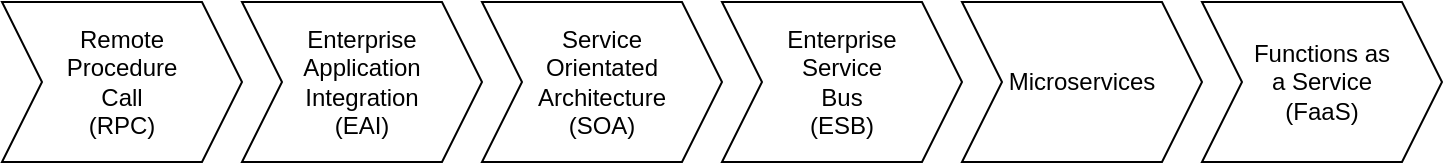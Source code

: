 <mxfile version="13.1.3">
    <diagram id="6hGFLwfOUW9BJ-s0fimq" name="Page-1">
        <mxGraphModel dx="915" dy="830" grid="1" gridSize="10" guides="1" tooltips="1" connect="1" arrows="1" fold="1" page="1" pageScale="1" pageWidth="827" pageHeight="1169" math="0" shadow="0">
            <root>
                <mxCell id="0"/>
                <mxCell id="1" parent="0"/>
                <mxCell id="2" value="Remote&lt;br&gt;Procedure&lt;br&gt;Call&lt;br&gt;(RPC)" style="shape=step;perimeter=stepPerimeter;whiteSpace=wrap;html=1;fixedSize=1;" vertex="1" parent="1">
                    <mxGeometry x="30" y="260" width="120" height="80" as="geometry"/>
                </mxCell>
                <mxCell id="3" value="Enterprise&lt;br&gt;Application&lt;br&gt;Integration&lt;br&gt;(EAI)" style="shape=step;perimeter=stepPerimeter;whiteSpace=wrap;html=1;fixedSize=1;" vertex="1" parent="1">
                    <mxGeometry x="150" y="260" width="120" height="80" as="geometry"/>
                </mxCell>
                <mxCell id="4" value="Service&lt;br&gt;Orientated&lt;br&gt;Architecture&lt;br&gt;(SOA)" style="shape=step;perimeter=stepPerimeter;whiteSpace=wrap;html=1;fixedSize=1;" vertex="1" parent="1">
                    <mxGeometry x="270" y="260" width="120" height="80" as="geometry"/>
                </mxCell>
                <mxCell id="5" value="Enterprise&lt;br&gt;Service&lt;br&gt;Bus&lt;br&gt;(ESB)" style="shape=step;perimeter=stepPerimeter;whiteSpace=wrap;html=1;fixedSize=1;" vertex="1" parent="1">
                    <mxGeometry x="390" y="260" width="120" height="80" as="geometry"/>
                </mxCell>
                <mxCell id="6" value="Microservices" style="shape=step;perimeter=stepPerimeter;whiteSpace=wrap;html=1;fixedSize=1;" vertex="1" parent="1">
                    <mxGeometry x="510" y="260" width="120" height="80" as="geometry"/>
                </mxCell>
                <mxCell id="7" value="Functions as&lt;br&gt;a Service&lt;br&gt;(FaaS)" style="shape=step;perimeter=stepPerimeter;whiteSpace=wrap;html=1;fixedSize=1;" vertex="1" parent="1">
                    <mxGeometry x="630" y="260" width="120" height="80" as="geometry"/>
                </mxCell>
            </root>
        </mxGraphModel>
    </diagram>
</mxfile>